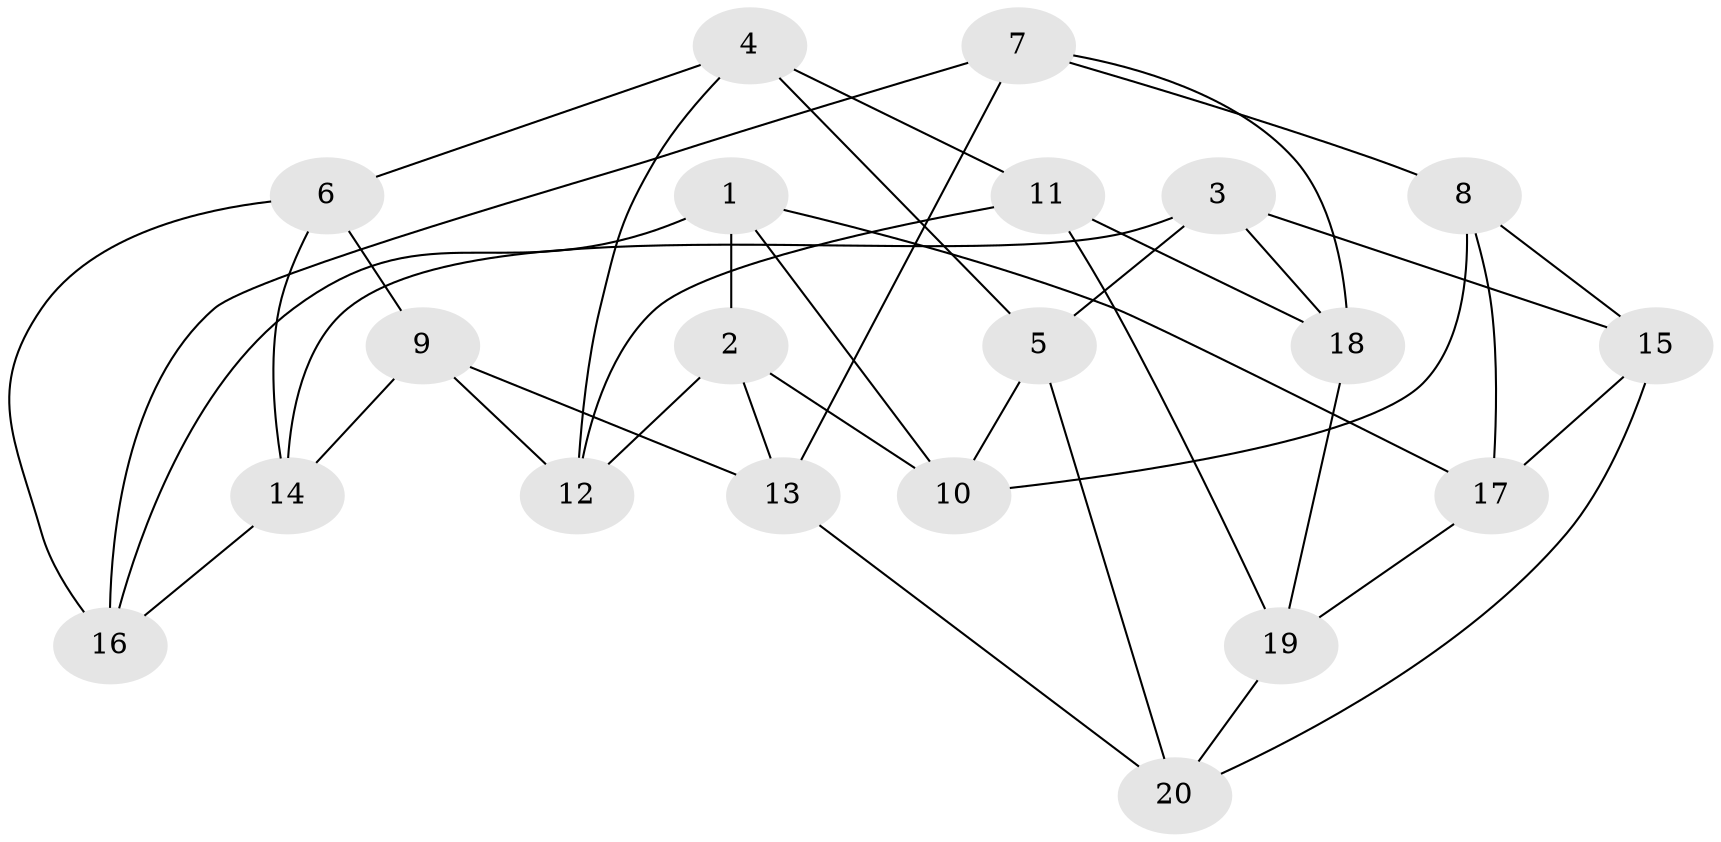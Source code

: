 // Generated by graph-tools (version 1.1) at 2025/46/02/15/25 05:46:28]
// undirected, 20 vertices, 40 edges
graph export_dot {
graph [start="1"]
  node [color=gray90,style=filled];
  1;
  2;
  3;
  4;
  5;
  6;
  7;
  8;
  9;
  10;
  11;
  12;
  13;
  14;
  15;
  16;
  17;
  18;
  19;
  20;
  1 -- 17;
  1 -- 10;
  1 -- 2;
  1 -- 16;
  2 -- 13;
  2 -- 10;
  2 -- 12;
  3 -- 5;
  3 -- 14;
  3 -- 18;
  3 -- 15;
  4 -- 11;
  4 -- 12;
  4 -- 6;
  4 -- 5;
  5 -- 20;
  5 -- 10;
  6 -- 14;
  6 -- 9;
  6 -- 16;
  7 -- 13;
  7 -- 16;
  7 -- 18;
  7 -- 8;
  8 -- 10;
  8 -- 15;
  8 -- 17;
  9 -- 13;
  9 -- 12;
  9 -- 14;
  11 -- 19;
  11 -- 12;
  11 -- 18;
  13 -- 20;
  14 -- 16;
  15 -- 20;
  15 -- 17;
  17 -- 19;
  18 -- 19;
  19 -- 20;
}
